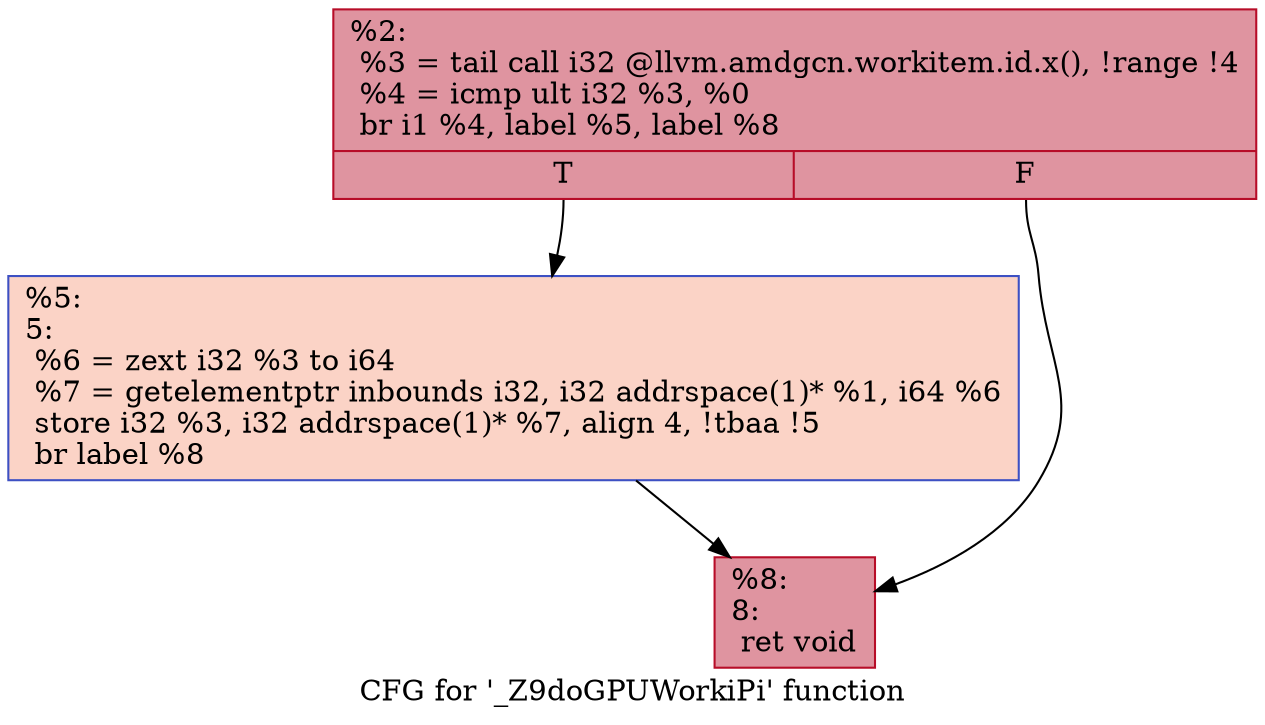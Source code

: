 digraph "CFG for '_Z9doGPUWorkiPi' function" {
	label="CFG for '_Z9doGPUWorkiPi' function";

	Node0x50f2ba0 [shape=record,color="#b70d28ff", style=filled, fillcolor="#b70d2870",label="{%2:\l  %3 = tail call i32 @llvm.amdgcn.workitem.id.x(), !range !4\l  %4 = icmp ult i32 %3, %0\l  br i1 %4, label %5, label %8\l|{<s0>T|<s1>F}}"];
	Node0x50f2ba0:s0 -> Node0x50f3a50;
	Node0x50f2ba0:s1 -> Node0x50f3ae0;
	Node0x50f3a50 [shape=record,color="#3d50c3ff", style=filled, fillcolor="#f59c7d70",label="{%5:\l5:                                                \l  %6 = zext i32 %3 to i64\l  %7 = getelementptr inbounds i32, i32 addrspace(1)* %1, i64 %6\l  store i32 %3, i32 addrspace(1)* %7, align 4, !tbaa !5\l  br label %8\l}"];
	Node0x50f3a50 -> Node0x50f3ae0;
	Node0x50f3ae0 [shape=record,color="#b70d28ff", style=filled, fillcolor="#b70d2870",label="{%8:\l8:                                                \l  ret void\l}"];
}
